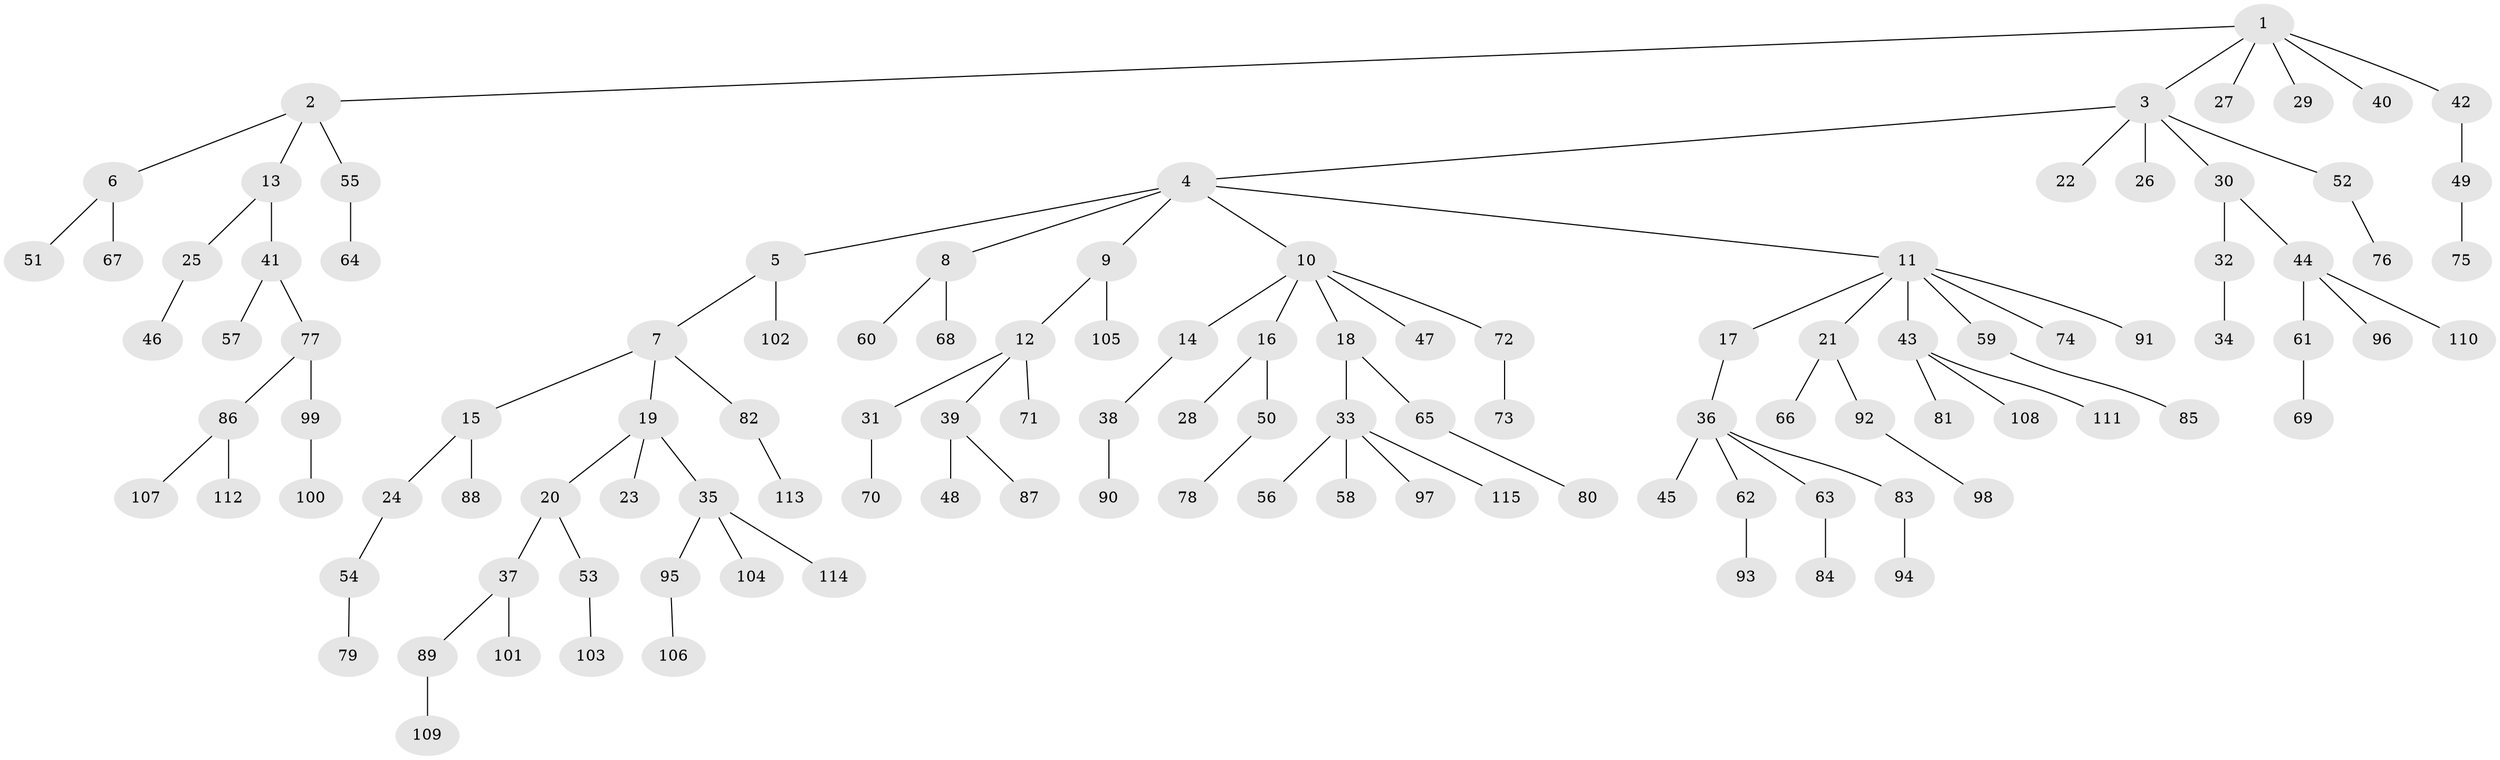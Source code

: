 // coarse degree distribution, {8: 0.021739130434782608, 6: 0.06521739130434782, 2: 0.15217391304347827, 1: 0.6521739130434783, 5: 0.043478260869565216, 3: 0.043478260869565216, 4: 0.021739130434782608}
// Generated by graph-tools (version 1.1) at 2025/19/03/04/25 18:19:22]
// undirected, 115 vertices, 114 edges
graph export_dot {
graph [start="1"]
  node [color=gray90,style=filled];
  1;
  2;
  3;
  4;
  5;
  6;
  7;
  8;
  9;
  10;
  11;
  12;
  13;
  14;
  15;
  16;
  17;
  18;
  19;
  20;
  21;
  22;
  23;
  24;
  25;
  26;
  27;
  28;
  29;
  30;
  31;
  32;
  33;
  34;
  35;
  36;
  37;
  38;
  39;
  40;
  41;
  42;
  43;
  44;
  45;
  46;
  47;
  48;
  49;
  50;
  51;
  52;
  53;
  54;
  55;
  56;
  57;
  58;
  59;
  60;
  61;
  62;
  63;
  64;
  65;
  66;
  67;
  68;
  69;
  70;
  71;
  72;
  73;
  74;
  75;
  76;
  77;
  78;
  79;
  80;
  81;
  82;
  83;
  84;
  85;
  86;
  87;
  88;
  89;
  90;
  91;
  92;
  93;
  94;
  95;
  96;
  97;
  98;
  99;
  100;
  101;
  102;
  103;
  104;
  105;
  106;
  107;
  108;
  109;
  110;
  111;
  112;
  113;
  114;
  115;
  1 -- 2;
  1 -- 3;
  1 -- 27;
  1 -- 29;
  1 -- 40;
  1 -- 42;
  2 -- 6;
  2 -- 13;
  2 -- 55;
  3 -- 4;
  3 -- 22;
  3 -- 26;
  3 -- 30;
  3 -- 52;
  4 -- 5;
  4 -- 8;
  4 -- 9;
  4 -- 10;
  4 -- 11;
  5 -- 7;
  5 -- 102;
  6 -- 51;
  6 -- 67;
  7 -- 15;
  7 -- 19;
  7 -- 82;
  8 -- 60;
  8 -- 68;
  9 -- 12;
  9 -- 105;
  10 -- 14;
  10 -- 16;
  10 -- 18;
  10 -- 47;
  10 -- 72;
  11 -- 17;
  11 -- 21;
  11 -- 43;
  11 -- 59;
  11 -- 74;
  11 -- 91;
  12 -- 31;
  12 -- 39;
  12 -- 71;
  13 -- 25;
  13 -- 41;
  14 -- 38;
  15 -- 24;
  15 -- 88;
  16 -- 28;
  16 -- 50;
  17 -- 36;
  18 -- 33;
  18 -- 65;
  19 -- 20;
  19 -- 23;
  19 -- 35;
  20 -- 37;
  20 -- 53;
  21 -- 66;
  21 -- 92;
  24 -- 54;
  25 -- 46;
  30 -- 32;
  30 -- 44;
  31 -- 70;
  32 -- 34;
  33 -- 56;
  33 -- 58;
  33 -- 97;
  33 -- 115;
  35 -- 95;
  35 -- 104;
  35 -- 114;
  36 -- 45;
  36 -- 62;
  36 -- 63;
  36 -- 83;
  37 -- 89;
  37 -- 101;
  38 -- 90;
  39 -- 48;
  39 -- 87;
  41 -- 57;
  41 -- 77;
  42 -- 49;
  43 -- 81;
  43 -- 108;
  43 -- 111;
  44 -- 61;
  44 -- 96;
  44 -- 110;
  49 -- 75;
  50 -- 78;
  52 -- 76;
  53 -- 103;
  54 -- 79;
  55 -- 64;
  59 -- 85;
  61 -- 69;
  62 -- 93;
  63 -- 84;
  65 -- 80;
  72 -- 73;
  77 -- 86;
  77 -- 99;
  82 -- 113;
  83 -- 94;
  86 -- 107;
  86 -- 112;
  89 -- 109;
  92 -- 98;
  95 -- 106;
  99 -- 100;
}
